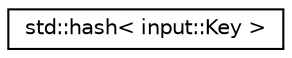 digraph "Graphical Class Hierarchy"
{
 // LATEX_PDF_SIZE
  edge [fontname="Helvetica",fontsize="10",labelfontname="Helvetica",labelfontsize="10"];
  node [fontname="Helvetica",fontsize="10",shape=record];
  rankdir="LR";
  Node0 [label="std::hash\< input::Key \>",height=0.2,width=0.4,color="black", fillcolor="white", style="filled",URL="$structstd_1_1hash_3_01input_1_1Key_01_4.html",tooltip=" "];
}
